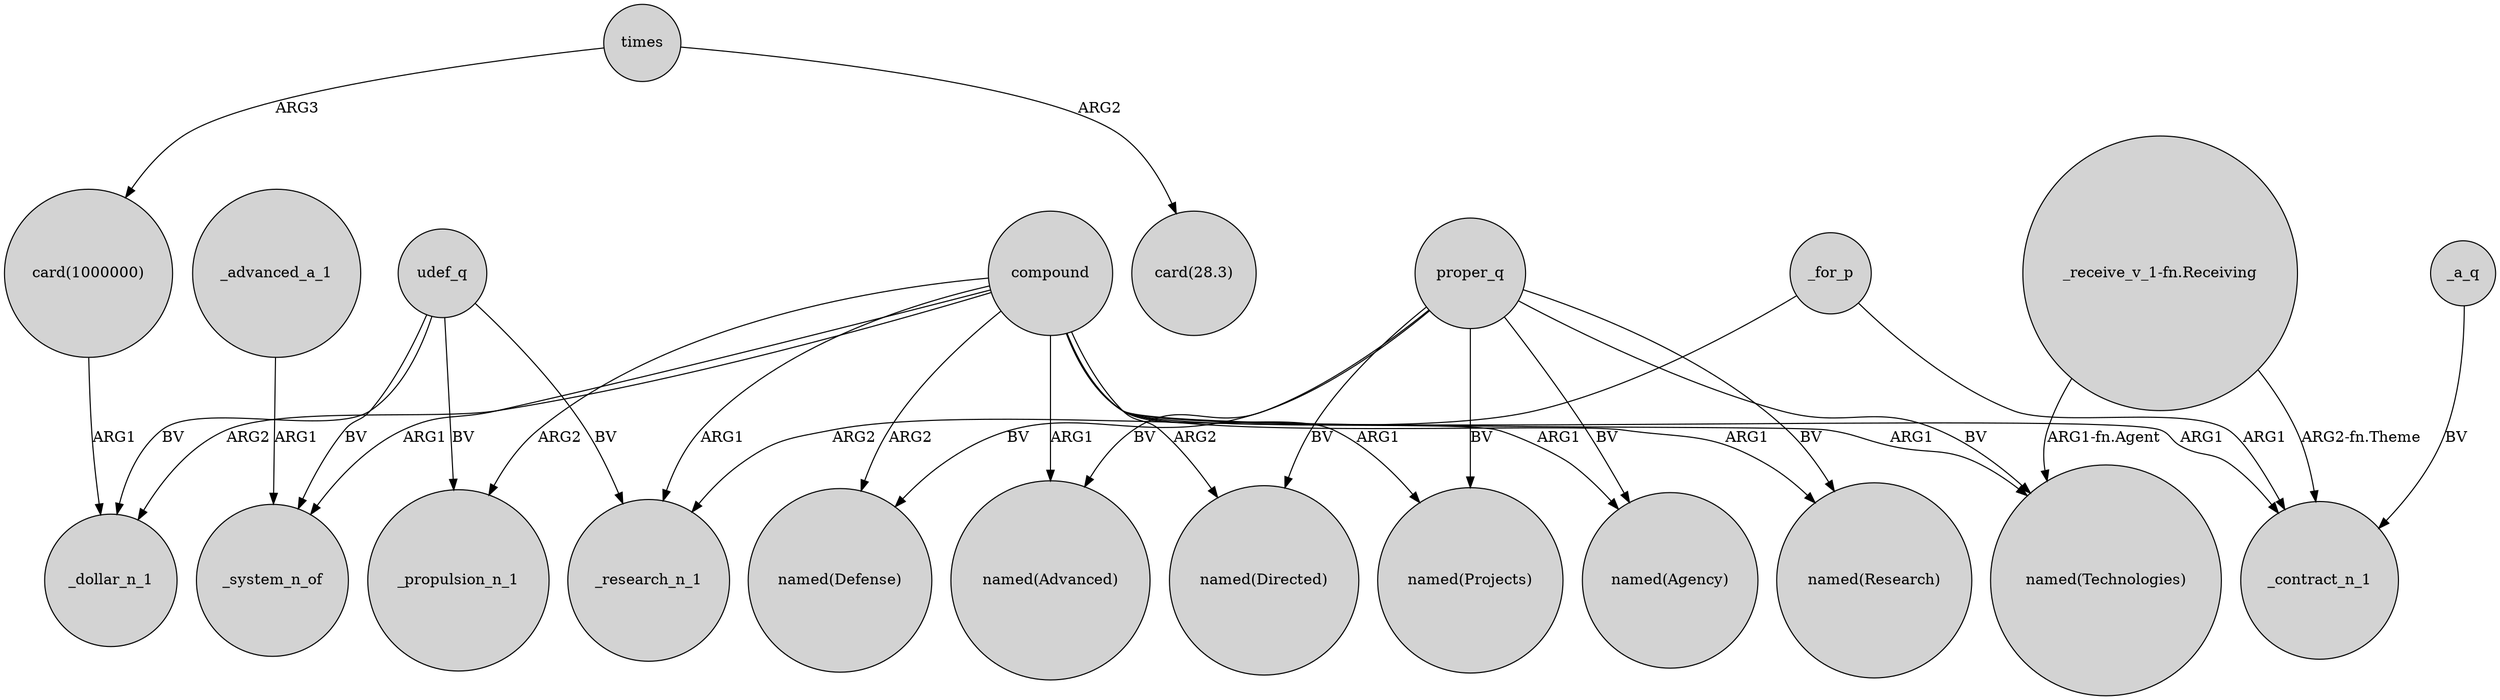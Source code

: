 digraph {
	node [shape=circle style=filled]
	_advanced_a_1 -> _system_n_of [label=ARG1]
	"card(1000000)" -> _dollar_n_1 [label=ARG1]
	_for_p -> _research_n_1 [label=ARG2]
	compound -> "named(Technologies)" [label=ARG1]
	udef_q -> _propulsion_n_1 [label=BV]
	compound -> _system_n_of [label=ARG1]
	"_receive_v_1-fn.Receiving" -> "named(Technologies)" [label="ARG1-fn.Agent"]
	udef_q -> _research_n_1 [label=BV]
	compound -> "named(Projects)" [label=ARG1]
	udef_q -> _system_n_of [label=BV]
	compound -> _contract_n_1 [label=ARG1]
	_a_q -> _contract_n_1 [label=BV]
	compound -> _research_n_1 [label=ARG1]
	proper_q -> "named(Projects)" [label=BV]
	compound -> _propulsion_n_1 [label=ARG2]
	compound -> "named(Directed)" [label=ARG2]
	times -> "card(28.3)" [label=ARG2]
	proper_q -> "named(Technologies)" [label=BV]
	times -> "card(1000000)" [label=ARG3]
	proper_q -> "named(Agency)" [label=BV]
	proper_q -> "named(Research)" [label=BV]
	compound -> "named(Agency)" [label=ARG1]
	compound -> "named(Research)" [label=ARG1]
	proper_q -> "named(Directed)" [label=BV]
	proper_q -> "named(Defense)" [label=BV]
	compound -> "named(Defense)" [label=ARG2]
	compound -> _dollar_n_1 [label=ARG2]
	_for_p -> _contract_n_1 [label=ARG1]
	"_receive_v_1-fn.Receiving" -> _contract_n_1 [label="ARG2-fn.Theme"]
	compound -> "named(Advanced)" [label=ARG1]
	udef_q -> _dollar_n_1 [label=BV]
	proper_q -> "named(Advanced)" [label=BV]
}
